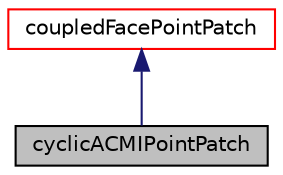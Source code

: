 digraph "cyclicACMIPointPatch"
{
  bgcolor="transparent";
  edge [fontname="Helvetica",fontsize="10",labelfontname="Helvetica",labelfontsize="10"];
  node [fontname="Helvetica",fontsize="10",shape=record];
  Node5 [label="cyclicACMIPointPatch",height=0.2,width=0.4,color="black", fillcolor="grey75", style="filled", fontcolor="black"];
  Node6 -> Node5 [dir="back",color="midnightblue",fontsize="10",style="solid",fontname="Helvetica"];
  Node6 [label="coupledFacePointPatch",height=0.2,width=0.4,color="red",URL="$a28465.html",tooltip="coupled patch for post-processing. Used as the base class for processor and cyclic pointPatches ..."];
}
